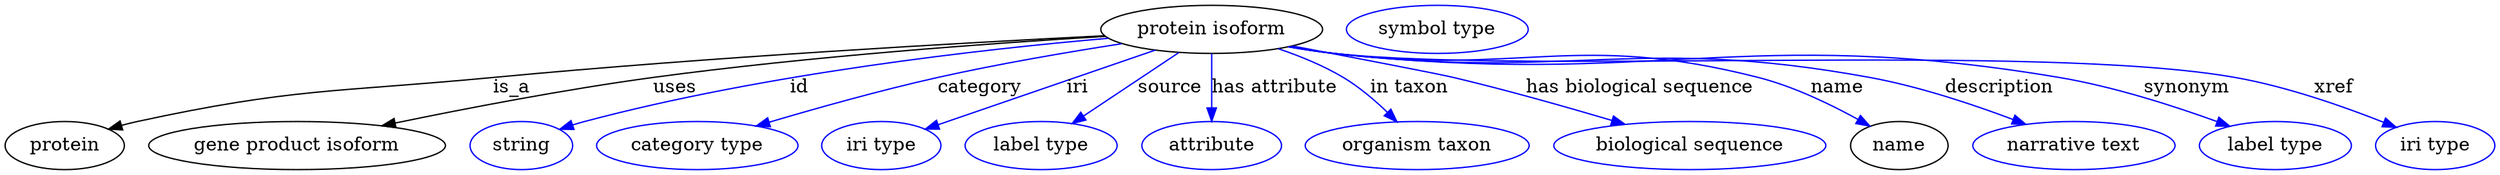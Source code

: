 digraph {
	graph [bb="0,0,1517.1,123"];
	node [label="\N"];
	"protein isoform"	 [height=0.5,
		label="protein isoform",
		pos="736.75,105",
		width=1.8234];
	protein	 [height=0.5,
		pos="35.747,18",
		width=0.99297];
	"protein isoform" -> protein	 [label=is_a,
		lp="308.75,61.5",
		pos="e,63.011,30.064 672.63,101.14 587,95.655 430.67,84.538 297.75,69 200.85,57.673 174.88,61.617 80.747,36 78.098,35.279 75.393,34.45 \
72.69,33.551"];
	"gene product isoform"	 [height=0.5,
		pos="176.75,18",
		width=2.4192];
	"protein isoform" -> "gene product isoform"	 [label=uses,
		lp="408.75,61.5",
		pos="e,230.17,32.318 672.83,100.58 604.25,95.286 492.31,85.073 396.75,69 343.48,60.04 283.83,45.954 240.09,34.853"];
	id	 [color=blue,
		height=0.5,
		label=string,
		pos="312.75,18",
		width=0.84854];
	"protein isoform" -> id	 [color=blue,
		label=id,
		lp="483.25,61.5",
		pos="e,336.53,29.715 674.62,99.114 597.62,90.626 463.06,71.869 352.75,36 350.49,35.265 348.18,34.441 345.88,33.562",
		style=solid];
	category	 [color=blue,
		height=0.5,
		label="category type",
		pos="419.75,18",
		width=1.6249];
	"protein isoform" -> category	 [color=blue,
		label=category,
		lp="595.25,61.5",
		pos="e,457.19,31.832 682.51,94.715 650.14,88.195 608.35,79.101 571.75,69 536.19,59.187 496.71,45.867 466.91,35.301",
		style=solid];
	iri	 [color=blue,
		height=0.5,
		label="iri type",
		pos="532.75,18",
		width=1.011];
	"protein isoform" -> iri	 [color=blue,
		label=iri,
		lp="654.25,61.5",
		pos="e,560.36,29.776 701.21,89.846 664.43,74.16 607.23,49.763 569.87,33.832",
		style=solid];
	source	 [color=blue,
		height=0.5,
		label="label type",
		pos="632.75,18",
		width=1.2638];
	"protein isoform" -> source	 [color=blue,
		label=source,
		lp="709.75,61.5",
		pos="e,652.55,34.562 716.2,87.812 700.18,74.413 677.79,55.68 660.23,40.993",
		style=solid];
	"has attribute"	 [color=blue,
		height=0.5,
		label=attribute,
		pos="736.75,18",
		width=1.1193];
	"protein isoform" -> "has attribute"	 [color=blue,
		label="has attribute",
		lp="770.25,61.5",
		pos="e,736.75,36.003 736.75,86.974 736.75,75.192 736.75,59.561 736.75,46.158",
		style=solid];
	"in taxon"	 [color=blue,
		height=0.5,
		label="organism taxon",
		pos="860.75,18",
		width=1.8234];
	"protein isoform" -> "in taxon"	 [color=blue,
		label="in taxon",
		lp="848.25,61.5",
		pos="e,844.7,35.915 771.88,89.752 783.71,83.958 796.71,76.844 807.75,69 818.32,61.489 828.84,51.91 837.7,43.087",
		style=solid];
	"has biological sequence"	 [color=blue,
		height=0.5,
		label="biological sequence",
		pos="1024.7,18",
		width=2.2387];
	"protein isoform" -> "has biological sequence"	 [color=blue,
		label="has biological sequence",
		lp="985.75,61.5",
		pos="e,982.34,33.337 786.17,93.032 812.58,86.404 845.58,77.751 874.75,69 907.65,59.13 944.15,46.753 972.9,36.663",
		style=solid];
	name	 [height=0.5,
		pos="1153.7,18",
		width=0.84854];
	"protein isoform" -> name	 [color=blue,
		label=name,
		lp="1107.2,61.5",
		pos="e,1133.5,31.522 783.88,92.306 792.76,90.267 802,88.377 810.75,87 918.16,70.092 950.08,98.493 1054.7,69 1079.7,61.97 1105.7,48.317 \
1124.7,36.905",
		style=solid];
	description	 [color=blue,
		height=0.5,
		label="narrative text",
		pos="1259.7,18",
		width=1.6068];
	"protein isoform" -> description	 [color=blue,
		label=description,
		lp="1206.2,61.5",
		pos="e,1228.3,33.226 783.47,92.277 792.46,90.214 801.85,88.324 810.75,87 949.89,66.291 989.21,98.535 1126.7,69 1158.7,62.14 1193.1,48.777 \
1218.9,37.45",
		style=solid];
	synonym	 [color=blue,
		height=0.5,
		label="label type",
		pos="1380.7,18",
		width=1.2638];
	"protein isoform" -> synonym	 [color=blue,
		label=synonym,
		lp="1318.2,61.5",
		pos="e,1351.2,31.794 783.45,92.168 792.45,90.116 801.84,88.257 810.75,87 1000.1,60.266 1053.1,106.17 1240.7,69 1276,62.007 1314.3,47.556 \
1341.9,35.817",
		style=solid];
	xref	 [color=blue,
		height=0.5,
		label="iri type",
		pos="1480.7,18",
		width=1.011];
	"protein isoform" -> xref	 [color=blue,
		label=xref,
		lp="1407.7,61.5",
		pos="e,1455,30.853 783.05,92.199 792.17,90.115 801.71,88.237 810.75,87 929.04,70.805 1230.7,92.49 1347.7,69 1382.3,62.067 1419.6,47.05 \
1445.9,35.097",
		style=solid];
	"macromolecular machine_name"	 [color=blue,
		height=0.5,
		label="symbol type",
		pos="874.75,105",
		width=1.5165];
}
